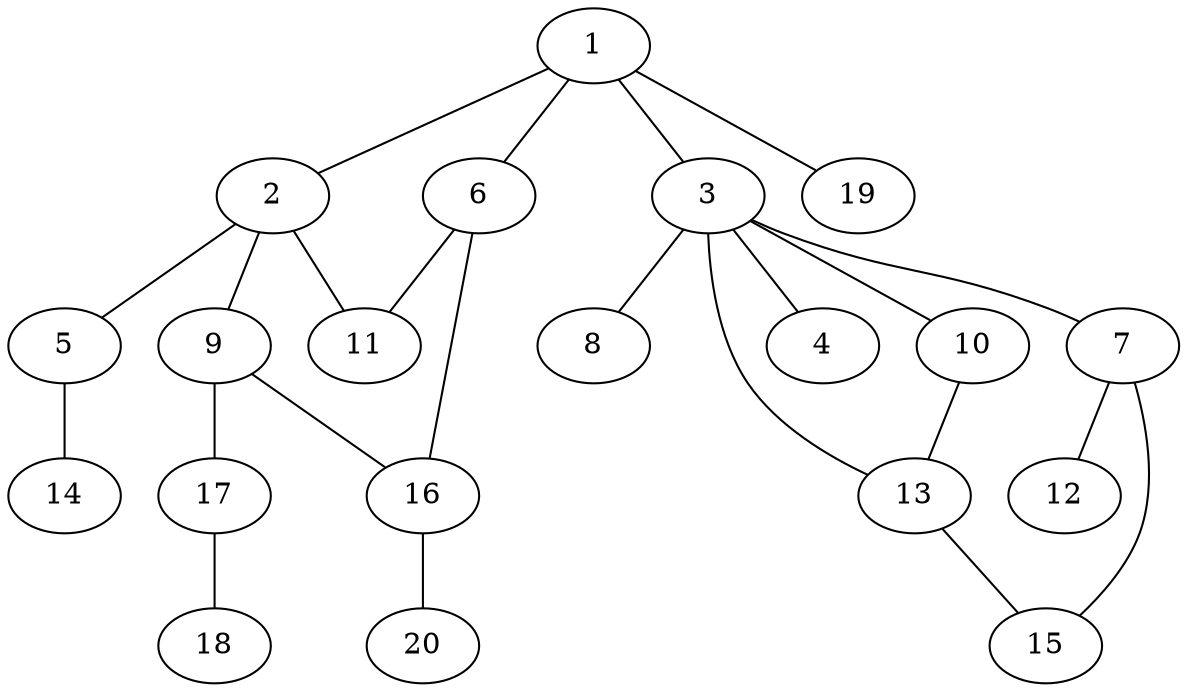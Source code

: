 graph graphname {1--2
1--3
1--6
1--19
2--5
2--9
2--11
3--4
3--7
3--8
3--10
3--13
5--14
6--11
6--16
7--12
7--15
9--16
9--17
10--13
13--15
16--20
17--18
}